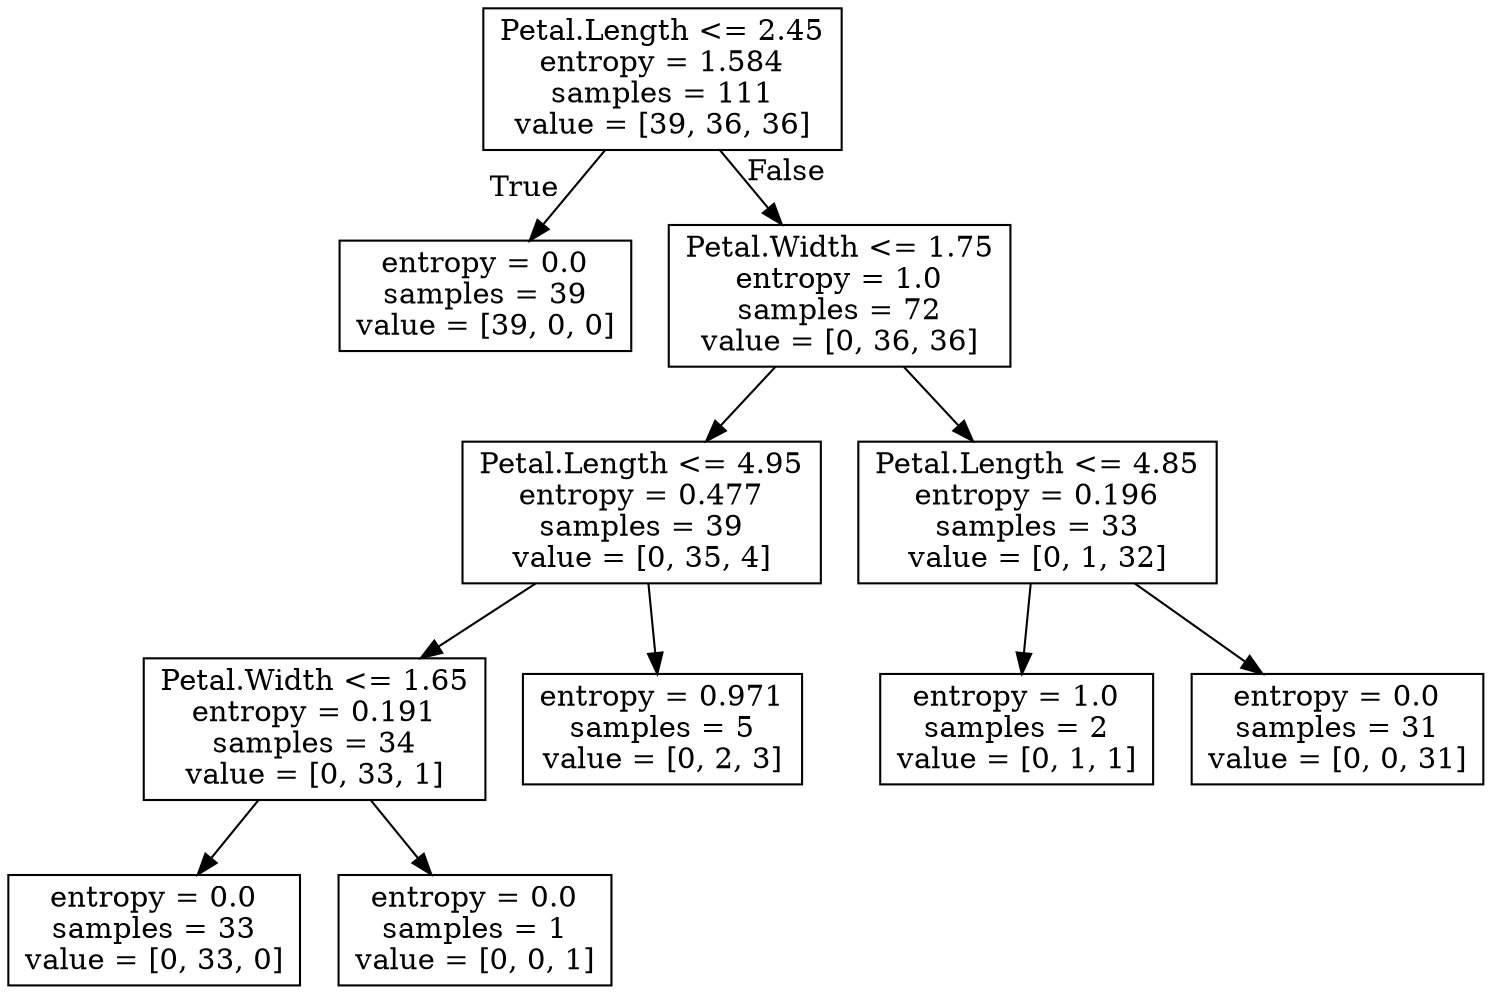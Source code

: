 digraph Tree {
node [shape=box] ;
0 [label="Petal.Length <= 2.45\nentropy = 1.584\nsamples = 111\nvalue = [39, 36, 36]"] ;
1 [label="entropy = 0.0\nsamples = 39\nvalue = [39, 0, 0]"] ;
0 -> 1 [labeldistance=2.5, labelangle=45, headlabel="True"] ;
2 [label="Petal.Width <= 1.75\nentropy = 1.0\nsamples = 72\nvalue = [0, 36, 36]"] ;
0 -> 2 [labeldistance=2.5, labelangle=-45, headlabel="False"] ;
3 [label="Petal.Length <= 4.95\nentropy = 0.477\nsamples = 39\nvalue = [0, 35, 4]"] ;
2 -> 3 ;
4 [label="Petal.Width <= 1.65\nentropy = 0.191\nsamples = 34\nvalue = [0, 33, 1]"] ;
3 -> 4 ;
5 [label="entropy = 0.0\nsamples = 33\nvalue = [0, 33, 0]"] ;
4 -> 5 ;
6 [label="entropy = 0.0\nsamples = 1\nvalue = [0, 0, 1]"] ;
4 -> 6 ;
7 [label="entropy = 0.971\nsamples = 5\nvalue = [0, 2, 3]"] ;
3 -> 7 ;
8 [label="Petal.Length <= 4.85\nentropy = 0.196\nsamples = 33\nvalue = [0, 1, 32]"] ;
2 -> 8 ;
9 [label="entropy = 1.0\nsamples = 2\nvalue = [0, 1, 1]"] ;
8 -> 9 ;
10 [label="entropy = 0.0\nsamples = 31\nvalue = [0, 0, 31]"] ;
8 -> 10 ;
}